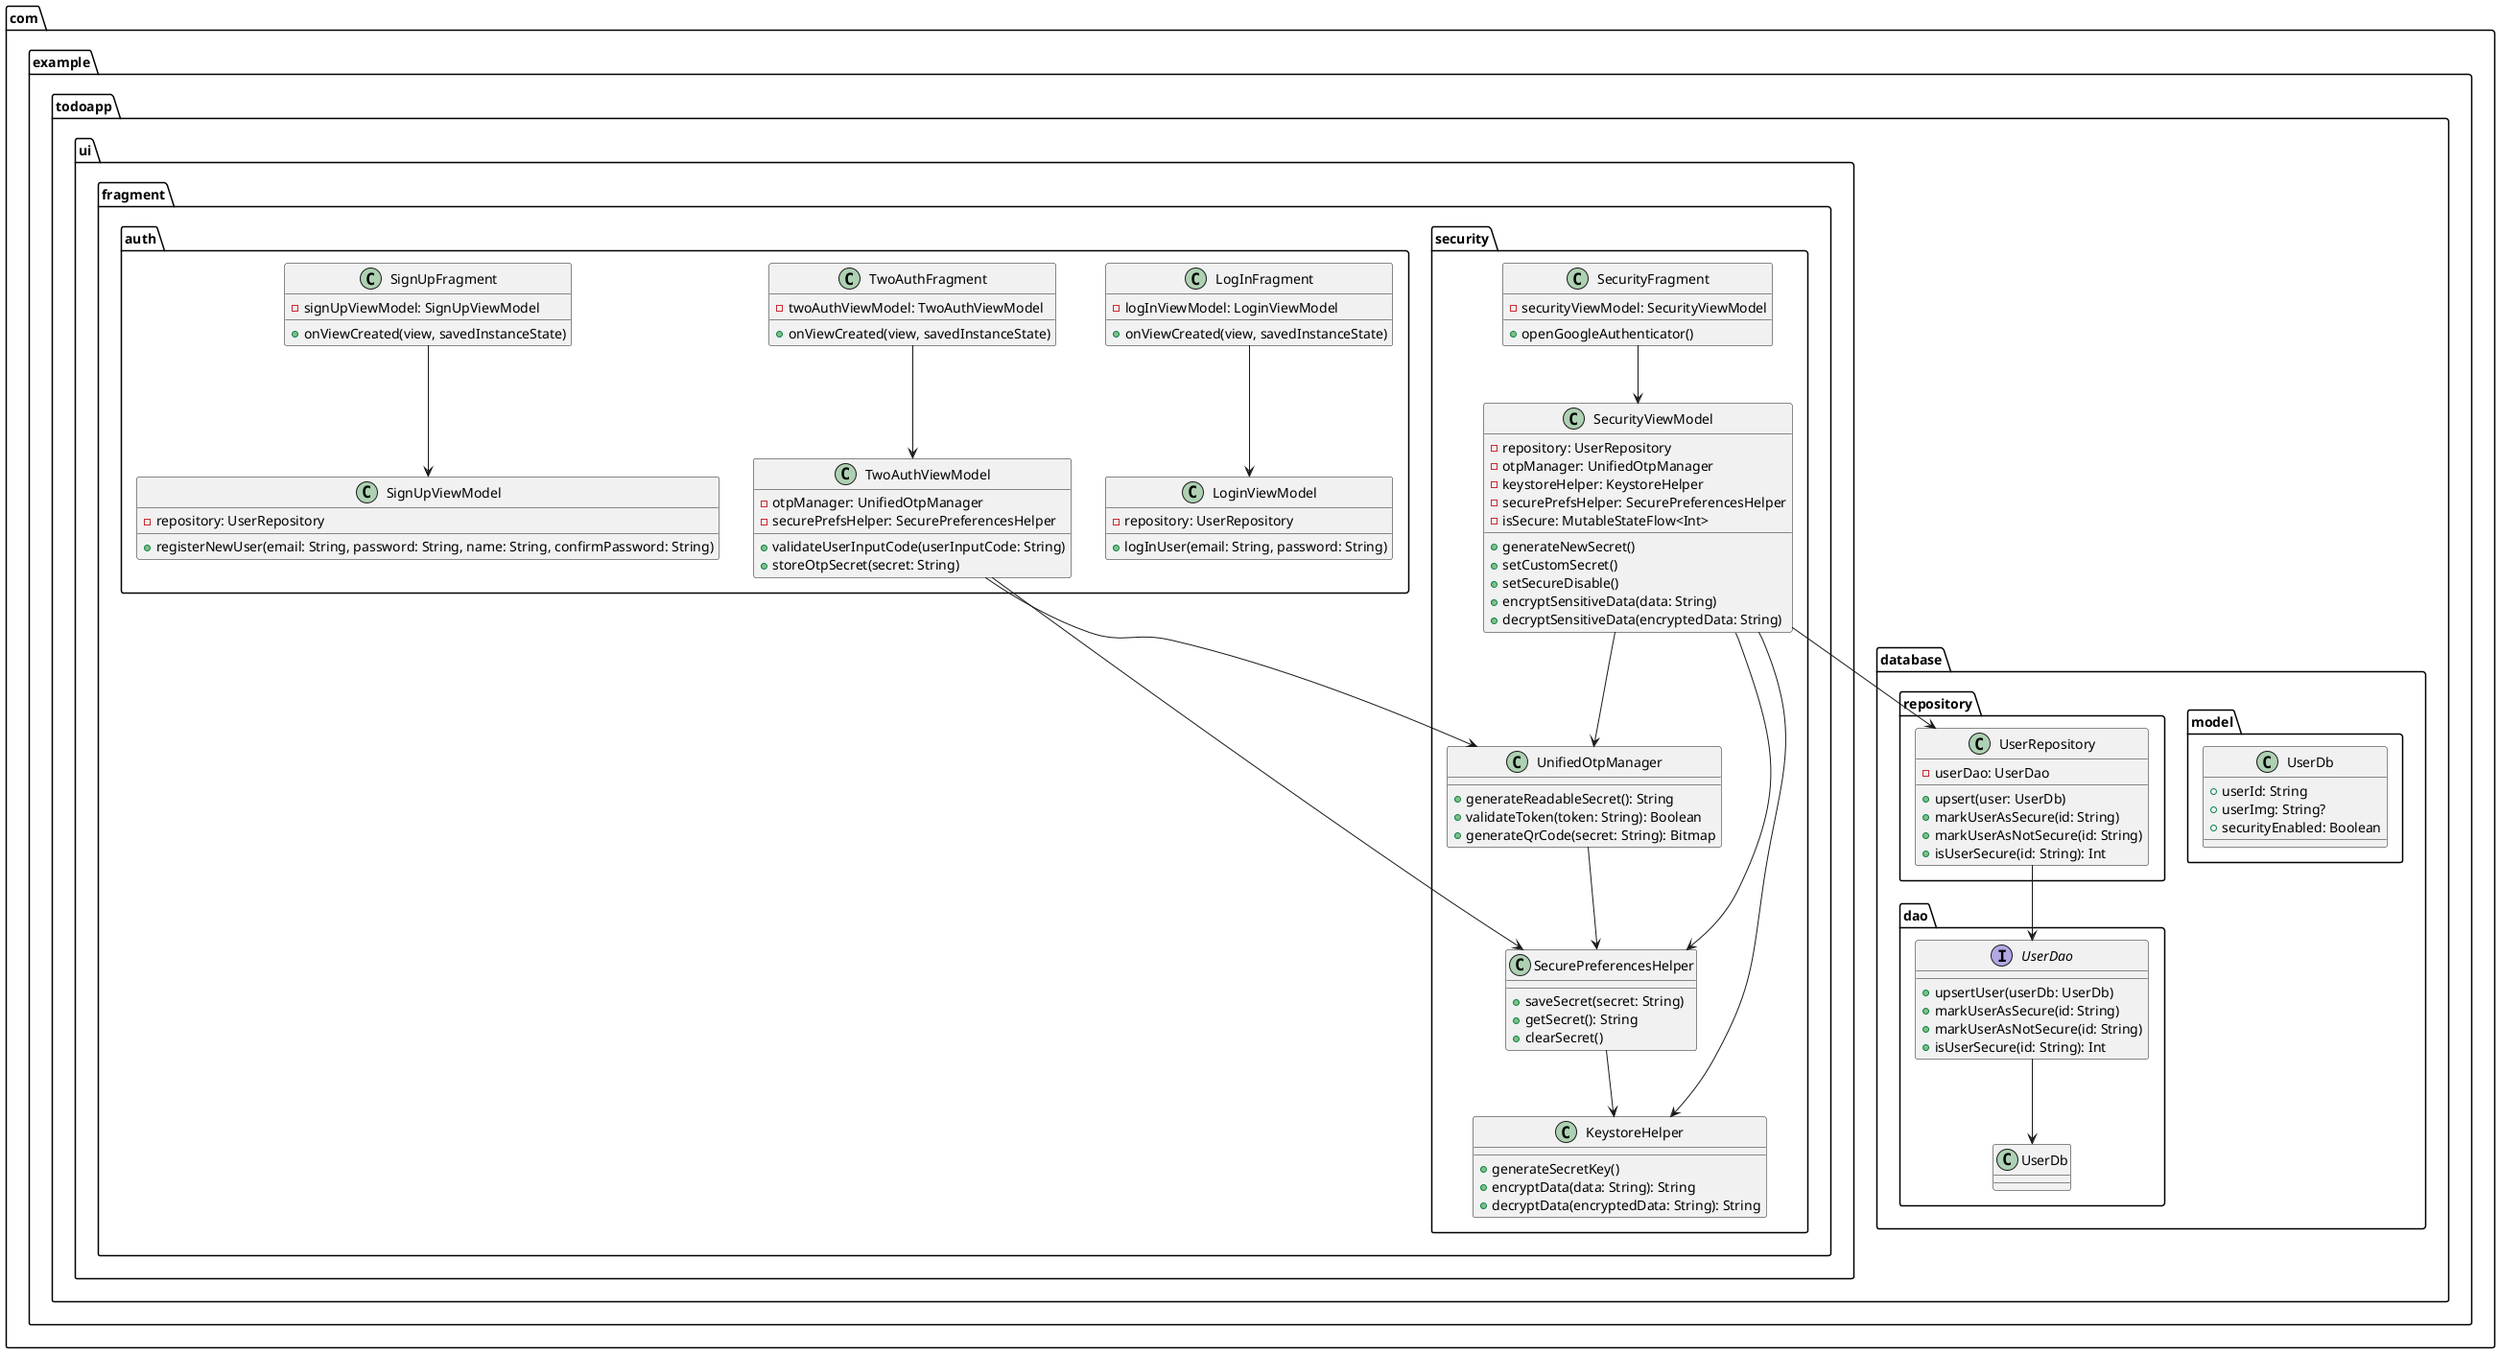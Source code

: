@startuml
' ========== Пакет Безопасности ==========
package "com.example.todoapp.ui.fragment.security" {
    class SecurityFragment {
        - securityViewModel: SecurityViewModel
        + openGoogleAuthenticator()
    }

    class SecurityViewModel {
        - repository: UserRepository
        - otpManager: UnifiedOtpManager
        - keystoreHelper: KeystoreHelper
        - securePrefsHelper: SecurePreferencesHelper
        - isSecure: MutableStateFlow<Int>
        + generateNewSecret()
        + setCustomSecret()
        + setSecureDisable()
        + encryptSensitiveData(data: String)
        + decryptSensitiveData(encryptedData: String)
    }

    class KeystoreHelper {
        + generateSecretKey()
        + encryptData(data: String): String
        + decryptData(encryptedData: String): String
    }

    class SecurePreferencesHelper {
        + saveSecret(secret: String)
        + getSecret(): String
        + clearSecret()
    }

    class UnifiedOtpManager {
        + generateReadableSecret(): String
        + validateToken(token: String): Boolean
        + generateQrCode(secret: String): Bitmap
    }

    SecurityFragment --> SecurityViewModel
    SecurePreferencesHelper --> KeystoreHelper
    UnifiedOtpManager --> SecurePreferencesHelper
}

' ========== Пакет Аутентификации ==========
package "com.example.todoapp.ui.fragment.auth" {
    class LogInFragment {
        - logInViewModel: LoginViewModel
        + onViewCreated(view, savedInstanceState)
    }

    class LoginViewModel {
        - repository: UserRepository
        + logInUser(email: String, password: String)
    }

    class TwoAuthFragment {
        - twoAuthViewModel: TwoAuthViewModel
        + onViewCreated(view, savedInstanceState)
    }

    class TwoAuthViewModel {
        - otpManager: UnifiedOtpManager
        - securePrefsHelper: SecurePreferencesHelper
        + validateUserInputCode(userInputCode: String)
        + storeOtpSecret(secret: String)
    }

    class SignUpFragment {
        - signUpViewModel: SignUpViewModel
        + onViewCreated(view, savedInstanceState)
    }

    class SignUpViewModel {
        - repository: UserRepository
        + registerNewUser(email: String, password: String, name: String, confirmPassword: String)
    }

    LogInFragment --> LoginViewModel
    TwoAuthFragment --> TwoAuthViewModel
    SignUpFragment --> SignUpViewModel
    TwoAuthViewModel --> SecurePreferencesHelper
}

' ========== Пакет DAO (Работа с БД) ==========
package "com.example.todoapp.database.dao" {
    interface UserDao {
        + upsertUser(userDb: UserDb)
        + markUserAsSecure(id: String)
        + markUserAsNotSecure(id: String)
        + isUserSecure(id: String): Int
    }

    UserDao --> UserDb
}

' ========== Пакет Моделей ==========
package "com.example.todoapp.database.model" {
    class UserDb {
        + userId: String
        + userImg: String?
        + securityEnabled: Boolean
    }
}

' ========== Пакет Репозиториев ==========
package "com.example.todoapp.database.repository" {
    class UserRepository {
        - userDao: UserDao
        + upsert(user: UserDb)
        + markUserAsSecure(id: String)
        + markUserAsNotSecure(id: String)
        + isUserSecure(id: String): Int
    }

    UserRepository --> UserDao
}

' ========== Связи ==========
SecurityViewModel --> UserRepository
TwoAuthViewModel --> UnifiedOtpManager
SecurityViewModel --> SecurePreferencesHelper
SecurityViewModel --> KeystoreHelper
SecurityViewModel --> UnifiedOtpManager

@enduml
